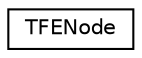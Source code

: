 digraph "Graphical Class Hierarchy"
{
  edge [fontname="Helvetica",fontsize="10",labelfontname="Helvetica",labelfontsize="10"];
  node [fontname="Helvetica",fontsize="10",shape=record];
  rankdir="LR";
  Node0 [label="TFENode",height=0.2,width=0.4,color="black", fillcolor="white", style="filled",URL="$struct_t_f_e_node.html"];
}
